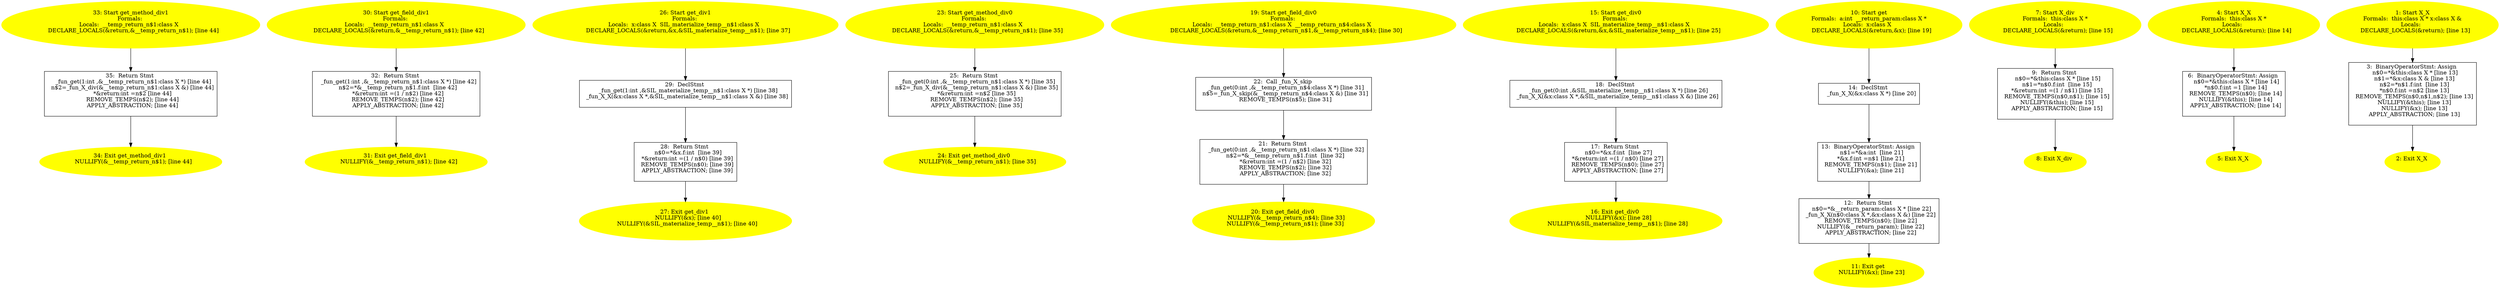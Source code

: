 /* @generated */
digraph iCFG {
35 [label="35:  Return Stmt \n   _fun_get(1:int ,&__temp_return_n$1:class X *) [line 44]\n  n$2=_fun_X_div(&__temp_return_n$1:class X &) [line 44]\n  *&return:int =n$2 [line 44]\n  REMOVE_TEMPS(n$2); [line 44]\n  APPLY_ABSTRACTION; [line 44]\n " shape="box"]
	

	 35 -> 34 ;
34 [label="34: Exit get_method_div1 \n   NULLIFY(&__temp_return_n$1); [line 44]\n " color=yellow style=filled]
	

33 [label="33: Start get_method_div1\nFormals: \nLocals:  __temp_return_n$1:class X  \n   DECLARE_LOCALS(&return,&__temp_return_n$1); [line 44]\n " color=yellow style=filled]
	

	 33 -> 35 ;
32 [label="32:  Return Stmt \n   _fun_get(1:int ,&__temp_return_n$1:class X *) [line 42]\n  n$2=*&__temp_return_n$1.f:int  [line 42]\n  *&return:int =(1 / n$2) [line 42]\n  REMOVE_TEMPS(n$2); [line 42]\n  APPLY_ABSTRACTION; [line 42]\n " shape="box"]
	

	 32 -> 31 ;
31 [label="31: Exit get_field_div1 \n   NULLIFY(&__temp_return_n$1); [line 42]\n " color=yellow style=filled]
	

30 [label="30: Start get_field_div1\nFormals: \nLocals:  __temp_return_n$1:class X  \n   DECLARE_LOCALS(&return,&__temp_return_n$1); [line 42]\n " color=yellow style=filled]
	

	 30 -> 32 ;
29 [label="29:  DeclStmt \n   _fun_get(1:int ,&SIL_materialize_temp__n$1:class X *) [line 38]\n  _fun_X_X(&x:class X *,&SIL_materialize_temp__n$1:class X &) [line 38]\n " shape="box"]
	

	 29 -> 28 ;
28 [label="28:  Return Stmt \n   n$0=*&x.f:int  [line 39]\n  *&return:int =(1 / n$0) [line 39]\n  REMOVE_TEMPS(n$0); [line 39]\n  APPLY_ABSTRACTION; [line 39]\n " shape="box"]
	

	 28 -> 27 ;
27 [label="27: Exit get_div1 \n   NULLIFY(&x); [line 40]\n  NULLIFY(&SIL_materialize_temp__n$1); [line 40]\n " color=yellow style=filled]
	

26 [label="26: Start get_div1\nFormals: \nLocals:  x:class X  SIL_materialize_temp__n$1:class X  \n   DECLARE_LOCALS(&return,&x,&SIL_materialize_temp__n$1); [line 37]\n " color=yellow style=filled]
	

	 26 -> 29 ;
25 [label="25:  Return Stmt \n   _fun_get(0:int ,&__temp_return_n$1:class X *) [line 35]\n  n$2=_fun_X_div(&__temp_return_n$1:class X &) [line 35]\n  *&return:int =n$2 [line 35]\n  REMOVE_TEMPS(n$2); [line 35]\n  APPLY_ABSTRACTION; [line 35]\n " shape="box"]
	

	 25 -> 24 ;
24 [label="24: Exit get_method_div0 \n   NULLIFY(&__temp_return_n$1); [line 35]\n " color=yellow style=filled]
	

23 [label="23: Start get_method_div0\nFormals: \nLocals:  __temp_return_n$1:class X  \n   DECLARE_LOCALS(&return,&__temp_return_n$1); [line 35]\n " color=yellow style=filled]
	

	 23 -> 25 ;
22 [label="22:  Call _fun_X_skip \n   _fun_get(0:int ,&__temp_return_n$4:class X *) [line 31]\n  n$5=_fun_X_skip(&__temp_return_n$4:class X &) [line 31]\n  REMOVE_TEMPS(n$5); [line 31]\n " shape="box"]
	

	 22 -> 21 ;
21 [label="21:  Return Stmt \n   _fun_get(0:int ,&__temp_return_n$1:class X *) [line 32]\n  n$2=*&__temp_return_n$1.f:int  [line 32]\n  *&return:int =(1 / n$2) [line 32]\n  REMOVE_TEMPS(n$2); [line 32]\n  APPLY_ABSTRACTION; [line 32]\n " shape="box"]
	

	 21 -> 20 ;
20 [label="20: Exit get_field_div0 \n   NULLIFY(&__temp_return_n$4); [line 33]\n  NULLIFY(&__temp_return_n$1); [line 33]\n " color=yellow style=filled]
	

19 [label="19: Start get_field_div0\nFormals: \nLocals:  __temp_return_n$1:class X  __temp_return_n$4:class X  \n   DECLARE_LOCALS(&return,&__temp_return_n$1,&__temp_return_n$4); [line 30]\n " color=yellow style=filled]
	

	 19 -> 22 ;
18 [label="18:  DeclStmt \n   _fun_get(0:int ,&SIL_materialize_temp__n$1:class X *) [line 26]\n  _fun_X_X(&x:class X *,&SIL_materialize_temp__n$1:class X &) [line 26]\n " shape="box"]
	

	 18 -> 17 ;
17 [label="17:  Return Stmt \n   n$0=*&x.f:int  [line 27]\n  *&return:int =(1 / n$0) [line 27]\n  REMOVE_TEMPS(n$0); [line 27]\n  APPLY_ABSTRACTION; [line 27]\n " shape="box"]
	

	 17 -> 16 ;
16 [label="16: Exit get_div0 \n   NULLIFY(&x); [line 28]\n  NULLIFY(&SIL_materialize_temp__n$1); [line 28]\n " color=yellow style=filled]
	

15 [label="15: Start get_div0\nFormals: \nLocals:  x:class X  SIL_materialize_temp__n$1:class X  \n   DECLARE_LOCALS(&return,&x,&SIL_materialize_temp__n$1); [line 25]\n " color=yellow style=filled]
	

	 15 -> 18 ;
14 [label="14:  DeclStmt \n   _fun_X_X(&x:class X *) [line 20]\n " shape="box"]
	

	 14 -> 13 ;
13 [label="13:  BinaryOperatorStmt: Assign \n   n$1=*&a:int  [line 21]\n  *&x.f:int =n$1 [line 21]\n  REMOVE_TEMPS(n$1); [line 21]\n  NULLIFY(&a); [line 21]\n " shape="box"]
	

	 13 -> 12 ;
12 [label="12:  Return Stmt \n   n$0=*&__return_param:class X * [line 22]\n  _fun_X_X(n$0:class X *,&x:class X &) [line 22]\n  REMOVE_TEMPS(n$0); [line 22]\n  NULLIFY(&__return_param); [line 22]\n  APPLY_ABSTRACTION; [line 22]\n " shape="box"]
	

	 12 -> 11 ;
11 [label="11: Exit get \n   NULLIFY(&x); [line 23]\n " color=yellow style=filled]
	

10 [label="10: Start get\nFormals:  a:int  __return_param:class X *\nLocals:  x:class X  \n   DECLARE_LOCALS(&return,&x); [line 19]\n " color=yellow style=filled]
	

	 10 -> 14 ;
9 [label="9:  Return Stmt \n   n$0=*&this:class X * [line 15]\n  n$1=*n$0.f:int  [line 15]\n  *&return:int =(1 / n$1) [line 15]\n  REMOVE_TEMPS(n$0,n$1); [line 15]\n  NULLIFY(&this); [line 15]\n  APPLY_ABSTRACTION; [line 15]\n " shape="box"]
	

	 9 -> 8 ;
8 [label="8: Exit X_div \n  " color=yellow style=filled]
	

7 [label="7: Start X_div\nFormals:  this:class X *\nLocals:  \n   DECLARE_LOCALS(&return); [line 15]\n " color=yellow style=filled]
	

	 7 -> 9 ;
6 [label="6:  BinaryOperatorStmt: Assign \n   n$0=*&this:class X * [line 14]\n  *n$0.f:int =1 [line 14]\n  REMOVE_TEMPS(n$0); [line 14]\n  NULLIFY(&this); [line 14]\n  APPLY_ABSTRACTION; [line 14]\n " shape="box"]
	

	 6 -> 5 ;
5 [label="5: Exit X_X \n  " color=yellow style=filled]
	

4 [label="4: Start X_X\nFormals:  this:class X *\nLocals:  \n   DECLARE_LOCALS(&return); [line 14]\n " color=yellow style=filled]
	

	 4 -> 6 ;
3 [label="3:  BinaryOperatorStmt: Assign \n   n$0=*&this:class X * [line 13]\n  n$1=*&x:class X & [line 13]\n  n$2=*n$1.f:int  [line 13]\n  *n$0.f:int =n$2 [line 13]\n  REMOVE_TEMPS(n$0,n$1,n$2); [line 13]\n  NULLIFY(&this); [line 13]\n  NULLIFY(&x); [line 13]\n  APPLY_ABSTRACTION; [line 13]\n " shape="box"]
	

	 3 -> 2 ;
2 [label="2: Exit X_X \n  " color=yellow style=filled]
	

1 [label="1: Start X_X\nFormals:  this:class X * x:class X &\nLocals:  \n   DECLARE_LOCALS(&return); [line 13]\n " color=yellow style=filled]
	

	 1 -> 3 ;
}
